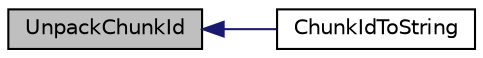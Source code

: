 digraph "UnpackChunkId"
{
  bgcolor="transparent";
  edge [fontname="Helvetica",fontsize="10",labelfontname="Helvetica",labelfontsize="10"];
  node [fontname="Helvetica",fontsize="10",shape=record];
  rankdir="LR";
  Node1 [label="UnpackChunkId",height=0.2,width=0.4,color="black", fillcolor="grey75", style="filled" fontcolor="black"];
  Node1 -> Node2 [dir="back",color="midnightblue",fontsize="10",style="solid",fontname="Helvetica"];
  Node2 [label="ChunkIdToString",height=0.2,width=0.4,color="black",URL="$classvman_1_1_chunk.html#ac03e8218b4dea2fd82b95fbc539a1d8e"];
}
